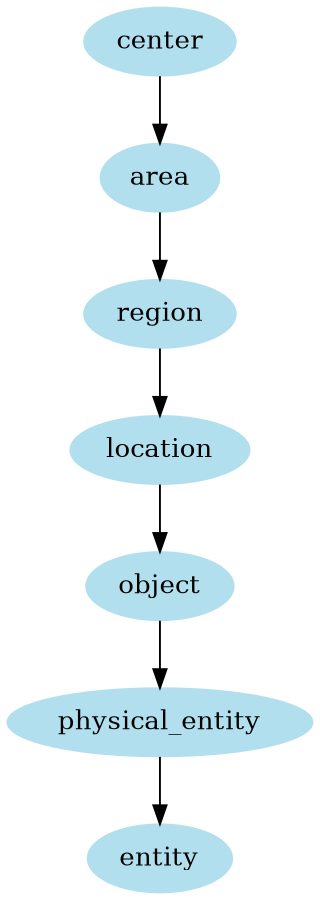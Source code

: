 digraph unix {
	node [color=lightblue2 style=filled]
	size="6,6"
	center -> area
	area -> region
	region -> location
	location -> object
	object -> physical_entity
	physical_entity -> entity
}
